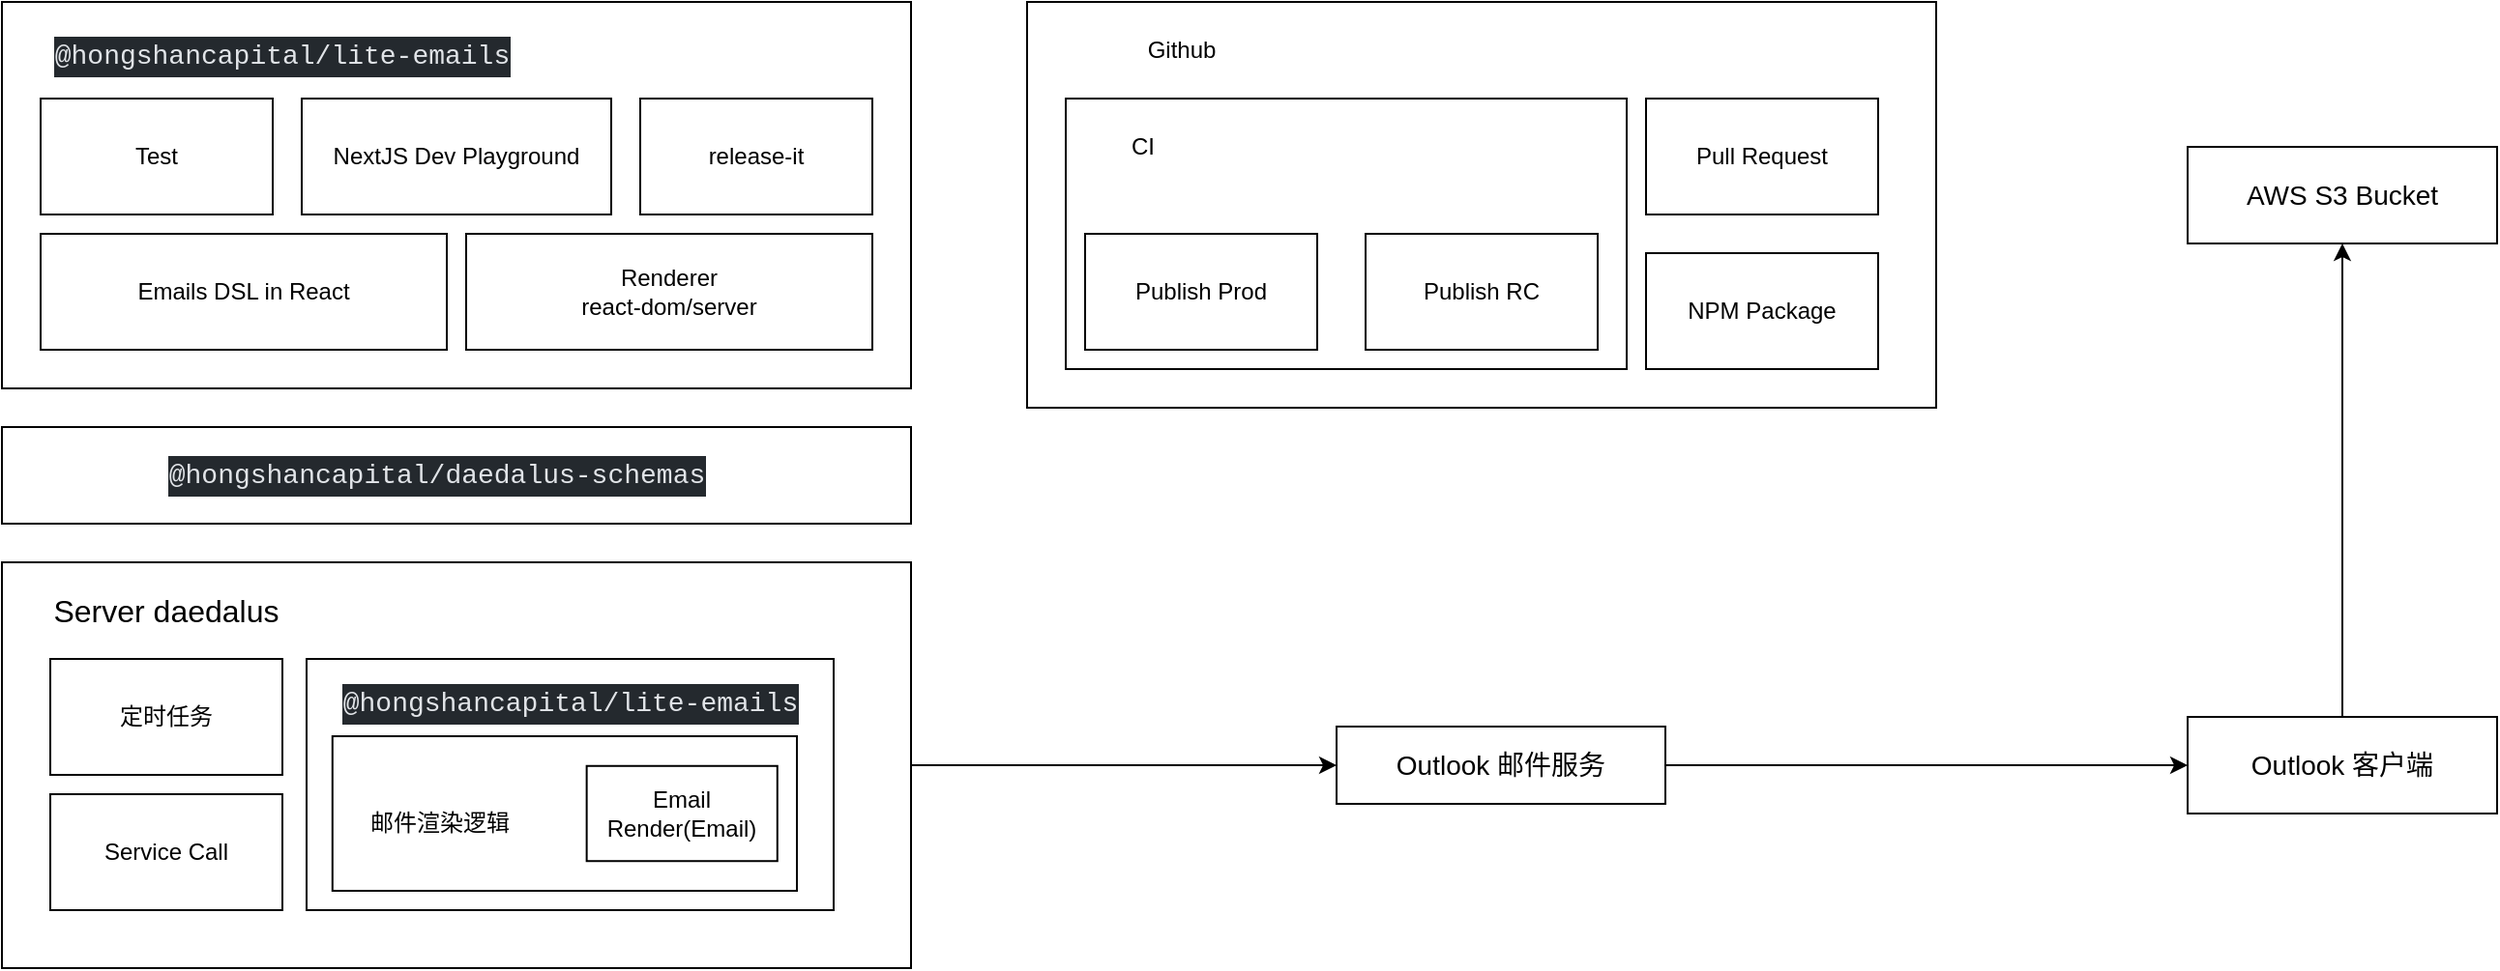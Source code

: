 <mxfile version="22.0.6" type="github">
  <diagram name="Page-1" id="Xh5tXw7hAJgVpsqoay2i">
    <mxGraphModel dx="1324" dy="786" grid="1" gridSize="10" guides="1" tooltips="1" connect="1" arrows="1" fold="1" page="1" pageScale="1" pageWidth="850" pageHeight="1100" math="0" shadow="0">
      <root>
        <mxCell id="0" />
        <mxCell id="1" parent="0" />
        <mxCell id="EMKO13ywyZYLZtBqqljn-79" style="edgeStyle=orthogonalEdgeStyle;rounded=0;orthogonalLoop=1;jettySize=auto;html=1;exitX=1;exitY=0.5;exitDx=0;exitDy=0;entryX=0;entryY=0.5;entryDx=0;entryDy=0;" edge="1" parent="1" source="EMKO13ywyZYLZtBqqljn-1" target="EMKO13ywyZYLZtBqqljn-4">
          <mxGeometry relative="1" as="geometry" />
        </mxCell>
        <mxCell id="EMKO13ywyZYLZtBqqljn-1" value="" style="rounded=0;whiteSpace=wrap;html=1;" vertex="1" parent="1">
          <mxGeometry x="130" y="660" width="470" height="210" as="geometry" />
        </mxCell>
        <mxCell id="EMKO13ywyZYLZtBqqljn-2" value="&lt;div style=&quot;font-size: 13px;&quot;&gt;&lt;font style=&quot;font-size: 16px;&quot;&gt;Server daedalus&lt;/font&gt;&lt;/div&gt;" style="text;html=1;strokeColor=none;fillColor=none;align=center;verticalAlign=middle;whiteSpace=wrap;rounded=0;" vertex="1" parent="1">
          <mxGeometry x="145" y="670" width="140" height="30" as="geometry" />
        </mxCell>
        <mxCell id="EMKO13ywyZYLZtBqqljn-3" value="定时任务" style="rounded=0;whiteSpace=wrap;html=1;" vertex="1" parent="1">
          <mxGeometry x="155" y="710" width="120" height="60" as="geometry" />
        </mxCell>
        <mxCell id="EMKO13ywyZYLZtBqqljn-80" style="edgeStyle=orthogonalEdgeStyle;rounded=0;orthogonalLoop=1;jettySize=auto;html=1;entryX=0;entryY=0.5;entryDx=0;entryDy=0;" edge="1" parent="1" source="EMKO13ywyZYLZtBqqljn-4" target="EMKO13ywyZYLZtBqqljn-39">
          <mxGeometry relative="1" as="geometry" />
        </mxCell>
        <mxCell id="EMKO13ywyZYLZtBqqljn-4" value="" style="rounded=0;whiteSpace=wrap;html=1;" vertex="1" parent="1">
          <mxGeometry x="820" y="745" width="170" height="40" as="geometry" />
        </mxCell>
        <mxCell id="EMKO13ywyZYLZtBqqljn-9" value="Service Call" style="rounded=0;whiteSpace=wrap;html=1;" vertex="1" parent="1">
          <mxGeometry x="155" y="780" width="120" height="60" as="geometry" />
        </mxCell>
        <mxCell id="EMKO13ywyZYLZtBqqljn-18" value="" style="rounded=0;whiteSpace=wrap;html=1;" vertex="1" parent="1">
          <mxGeometry x="130" y="370" width="470" height="200" as="geometry" />
        </mxCell>
        <mxCell id="EMKO13ywyZYLZtBqqljn-21" value="Emails DSL in React" style="rounded=0;whiteSpace=wrap;html=1;" vertex="1" parent="1">
          <mxGeometry x="150" y="490" width="210" height="60" as="geometry" />
        </mxCell>
        <mxCell id="EMKO13ywyZYLZtBqqljn-23" value="Renderer&lt;br&gt;react-dom/server" style="rounded=0;whiteSpace=wrap;html=1;" vertex="1" parent="1">
          <mxGeometry x="370" y="490" width="210" height="60" as="geometry" />
        </mxCell>
        <mxCell id="EMKO13ywyZYLZtBqqljn-24" value="Test" style="rounded=0;whiteSpace=wrap;html=1;" vertex="1" parent="1">
          <mxGeometry x="150" y="420" width="120" height="60" as="geometry" />
        </mxCell>
        <mxCell id="EMKO13ywyZYLZtBqqljn-27" value="release-it" style="rounded=0;whiteSpace=wrap;html=1;" vertex="1" parent="1">
          <mxGeometry x="460" y="420" width="120" height="60" as="geometry" />
        </mxCell>
        <mxCell id="EMKO13ywyZYLZtBqqljn-30" value="&lt;font style=&quot;font-size: 14px;&quot;&gt;Outlook 邮件服务&lt;/font&gt;" style="text;html=1;strokeColor=none;fillColor=none;align=center;verticalAlign=middle;whiteSpace=wrap;rounded=0;" vertex="1" parent="1">
          <mxGeometry x="845" y="750" width="120" height="30" as="geometry" />
        </mxCell>
        <mxCell id="EMKO13ywyZYLZtBqqljn-31" value="" style="rounded=0;whiteSpace=wrap;html=1;" vertex="1" parent="1">
          <mxGeometry x="660" y="370" width="470" height="210" as="geometry" />
        </mxCell>
        <mxCell id="EMKO13ywyZYLZtBqqljn-32" value="Github" style="text;html=1;strokeColor=none;fillColor=none;align=center;verticalAlign=middle;whiteSpace=wrap;rounded=0;" vertex="1" parent="1">
          <mxGeometry x="670" y="380" width="140" height="30" as="geometry" />
        </mxCell>
        <mxCell id="EMKO13ywyZYLZtBqqljn-35" value="Pull Request" style="rounded=0;whiteSpace=wrap;html=1;" vertex="1" parent="1">
          <mxGeometry x="980" y="420" width="120" height="60" as="geometry" />
        </mxCell>
        <mxCell id="EMKO13ywyZYLZtBqqljn-36" value="NPM Package" style="rounded=0;whiteSpace=wrap;html=1;" vertex="1" parent="1">
          <mxGeometry x="980" y="500" width="120" height="60" as="geometry" />
        </mxCell>
        <mxCell id="EMKO13ywyZYLZtBqqljn-37" value="" style="rounded=0;whiteSpace=wrap;html=1;" vertex="1" parent="1">
          <mxGeometry x="680" y="420" width="290" height="140" as="geometry" />
        </mxCell>
        <mxCell id="EMKO13ywyZYLZtBqqljn-34" value="Publish Prod" style="rounded=0;whiteSpace=wrap;html=1;" vertex="1" parent="1">
          <mxGeometry x="690" y="490" width="120" height="60" as="geometry" />
        </mxCell>
        <mxCell id="EMKO13ywyZYLZtBqqljn-33" value="Publish RC" style="rounded=0;whiteSpace=wrap;html=1;" vertex="1" parent="1">
          <mxGeometry x="835" y="490" width="120" height="60" as="geometry" />
        </mxCell>
        <mxCell id="EMKO13ywyZYLZtBqqljn-38" value="CI" style="text;html=1;strokeColor=none;fillColor=none;align=center;verticalAlign=middle;whiteSpace=wrap;rounded=0;" vertex="1" parent="1">
          <mxGeometry x="690" y="430" width="60" height="30" as="geometry" />
        </mxCell>
        <mxCell id="EMKO13ywyZYLZtBqqljn-78" style="edgeStyle=orthogonalEdgeStyle;rounded=0;orthogonalLoop=1;jettySize=auto;html=1;entryX=0.5;entryY=1;entryDx=0;entryDy=0;" edge="1" parent="1" source="EMKO13ywyZYLZtBqqljn-39" target="EMKO13ywyZYLZtBqqljn-28">
          <mxGeometry relative="1" as="geometry" />
        </mxCell>
        <mxCell id="EMKO13ywyZYLZtBqqljn-39" value="" style="rounded=0;whiteSpace=wrap;html=1;" vertex="1" parent="1">
          <mxGeometry x="1260" y="740" width="160" height="50" as="geometry" />
        </mxCell>
        <mxCell id="EMKO13ywyZYLZtBqqljn-40" value="&lt;font style=&quot;font-size: 14px;&quot;&gt;Outlook 客户端&lt;/font&gt;" style="text;html=1;strokeColor=none;fillColor=none;align=center;verticalAlign=middle;whiteSpace=wrap;rounded=0;" vertex="1" parent="1">
          <mxGeometry x="1280" y="750" width="120" height="30" as="geometry" />
        </mxCell>
        <mxCell id="EMKO13ywyZYLZtBqqljn-53" value="" style="rounded=0;whiteSpace=wrap;html=1;" vertex="1" parent="1">
          <mxGeometry x="287.5" y="710" width="272.5" height="130" as="geometry" />
        </mxCell>
        <mxCell id="EMKO13ywyZYLZtBqqljn-52" value="NextJS Dev Playground" style="rounded=0;whiteSpace=wrap;html=1;" vertex="1" parent="1">
          <mxGeometry x="285" y="420" width="160" height="60" as="geometry" />
        </mxCell>
        <mxCell id="EMKO13ywyZYLZtBqqljn-55" value="&lt;div style=&quot;color: rgb(225, 228, 232); background-color: rgb(36, 41, 46); font-family: Fira Code, Menlo, Monaco, &amp;quot;Courier New&amp;quot;, monospace, Menlo, Monaco, &amp;quot;Courier New&amp;quot;, monospace; font-weight: normal; font-size: 14px; line-height: 21px;&quot;&gt;&lt;div&gt;@hongshancapital/lite-emails&lt;/div&gt;&lt;/div&gt;" style="text;html=1;strokeColor=none;fillColor=none;align=center;verticalAlign=middle;whiteSpace=wrap;rounded=0;" vertex="1" parent="1">
          <mxGeometry x="293.75" y="715" width="260" height="35" as="geometry" />
        </mxCell>
        <mxCell id="EMKO13ywyZYLZtBqqljn-56" value="" style="group" vertex="1" connectable="0" parent="1">
          <mxGeometry x="311" y="750" width="230" height="80" as="geometry" />
        </mxCell>
        <mxCell id="EMKO13ywyZYLZtBqqljn-57" value="" style="group" vertex="1" connectable="0" parent="EMKO13ywyZYLZtBqqljn-56">
          <mxGeometry width="230" height="80" as="geometry" />
        </mxCell>
        <mxCell id="EMKO13ywyZYLZtBqqljn-54" value="" style="group" vertex="1" connectable="0" parent="EMKO13ywyZYLZtBqqljn-57">
          <mxGeometry x="111.209" width="118.791" height="80" as="geometry" />
        </mxCell>
        <mxCell id="EMKO13ywyZYLZtBqqljn-7" value="" style="rounded=0;whiteSpace=wrap;html=1;" vertex="1" parent="EMKO13ywyZYLZtBqqljn-54">
          <mxGeometry x="-121.319" width="240.11" height="80" as="geometry" />
        </mxCell>
        <mxCell id="EMKO13ywyZYLZtBqqljn-44" value="Email Render(Email)" style="rounded=0;whiteSpace=wrap;html=1;" vertex="1" parent="EMKO13ywyZYLZtBqqljn-54">
          <mxGeometry x="10.11" y="15.385" width="98.571" height="49.231" as="geometry" />
        </mxCell>
        <mxCell id="EMKO13ywyZYLZtBqqljn-42" value="&lt;div&gt;邮件渲染逻辑&lt;/div&gt;" style="text;html=1;strokeColor=none;fillColor=none;align=center;verticalAlign=middle;whiteSpace=wrap;rounded=0;" vertex="1" parent="EMKO13ywyZYLZtBqqljn-57">
          <mxGeometry y="30" width="90.989" height="30" as="geometry" />
        </mxCell>
        <mxCell id="EMKO13ywyZYLZtBqqljn-61" value="&lt;div style=&quot;color: rgb(225, 228, 232); background-color: rgb(36, 41, 46); font-family: Fira Code, Menlo, Monaco, &amp;quot;Courier New&amp;quot;, monospace, Menlo, Monaco, &amp;quot;Courier New&amp;quot;, monospace; font-weight: normal; font-size: 14px; line-height: 21px;&quot;&gt;&lt;div&gt;@hongshancapital/lite-emails&lt;/div&gt;&lt;/div&gt;" style="text;html=1;strokeColor=none;fillColor=none;align=center;verticalAlign=middle;whiteSpace=wrap;rounded=0;" vertex="1" parent="1">
          <mxGeometry x="145" y="380" width="260" height="35" as="geometry" />
        </mxCell>
        <mxCell id="EMKO13ywyZYLZtBqqljn-45" value="" style="rounded=0;whiteSpace=wrap;html=1;" vertex="1" parent="1">
          <mxGeometry x="130" y="590" width="470" height="50" as="geometry" />
        </mxCell>
        <mxCell id="EMKO13ywyZYLZtBqqljn-62" value="&lt;div style=&quot;color: rgb(225, 228, 232); background-color: rgb(36, 41, 46); font-family: Fira Code, Menlo, Monaco, &amp;quot;Courier New&amp;quot;, monospace, Menlo, Monaco, &amp;quot;Courier New&amp;quot;, monospace; font-weight: normal; font-size: 14px; line-height: 21px;&quot;&gt;&lt;div&gt;@hongshancapital/daedalus-schemas&lt;/div&gt;&lt;/div&gt;" style="text;html=1;strokeColor=none;fillColor=none;align=center;verticalAlign=middle;whiteSpace=wrap;rounded=0;" vertex="1" parent="1">
          <mxGeometry x="205.806" y="597.5" width="298.172" height="35" as="geometry" />
        </mxCell>
        <mxCell id="EMKO13ywyZYLZtBqqljn-65" value="" style="group" vertex="1" connectable="0" parent="1">
          <mxGeometry x="1260" y="445" width="160" height="50" as="geometry" />
        </mxCell>
        <mxCell id="EMKO13ywyZYLZtBqqljn-28" value="" style="rounded=0;whiteSpace=wrap;html=1;" vertex="1" parent="EMKO13ywyZYLZtBqqljn-65">
          <mxGeometry width="160" height="50" as="geometry" />
        </mxCell>
        <mxCell id="EMKO13ywyZYLZtBqqljn-29" value="&lt;font style=&quot;font-size: 14px;&quot;&gt;AWS S3 Bucket&lt;br&gt;&lt;/font&gt;" style="text;html=1;strokeColor=none;fillColor=none;align=center;verticalAlign=middle;whiteSpace=wrap;rounded=0;" vertex="1" parent="EMKO13ywyZYLZtBqqljn-65">
          <mxGeometry x="10" y="10" width="140" height="30" as="geometry" />
        </mxCell>
      </root>
    </mxGraphModel>
  </diagram>
</mxfile>
